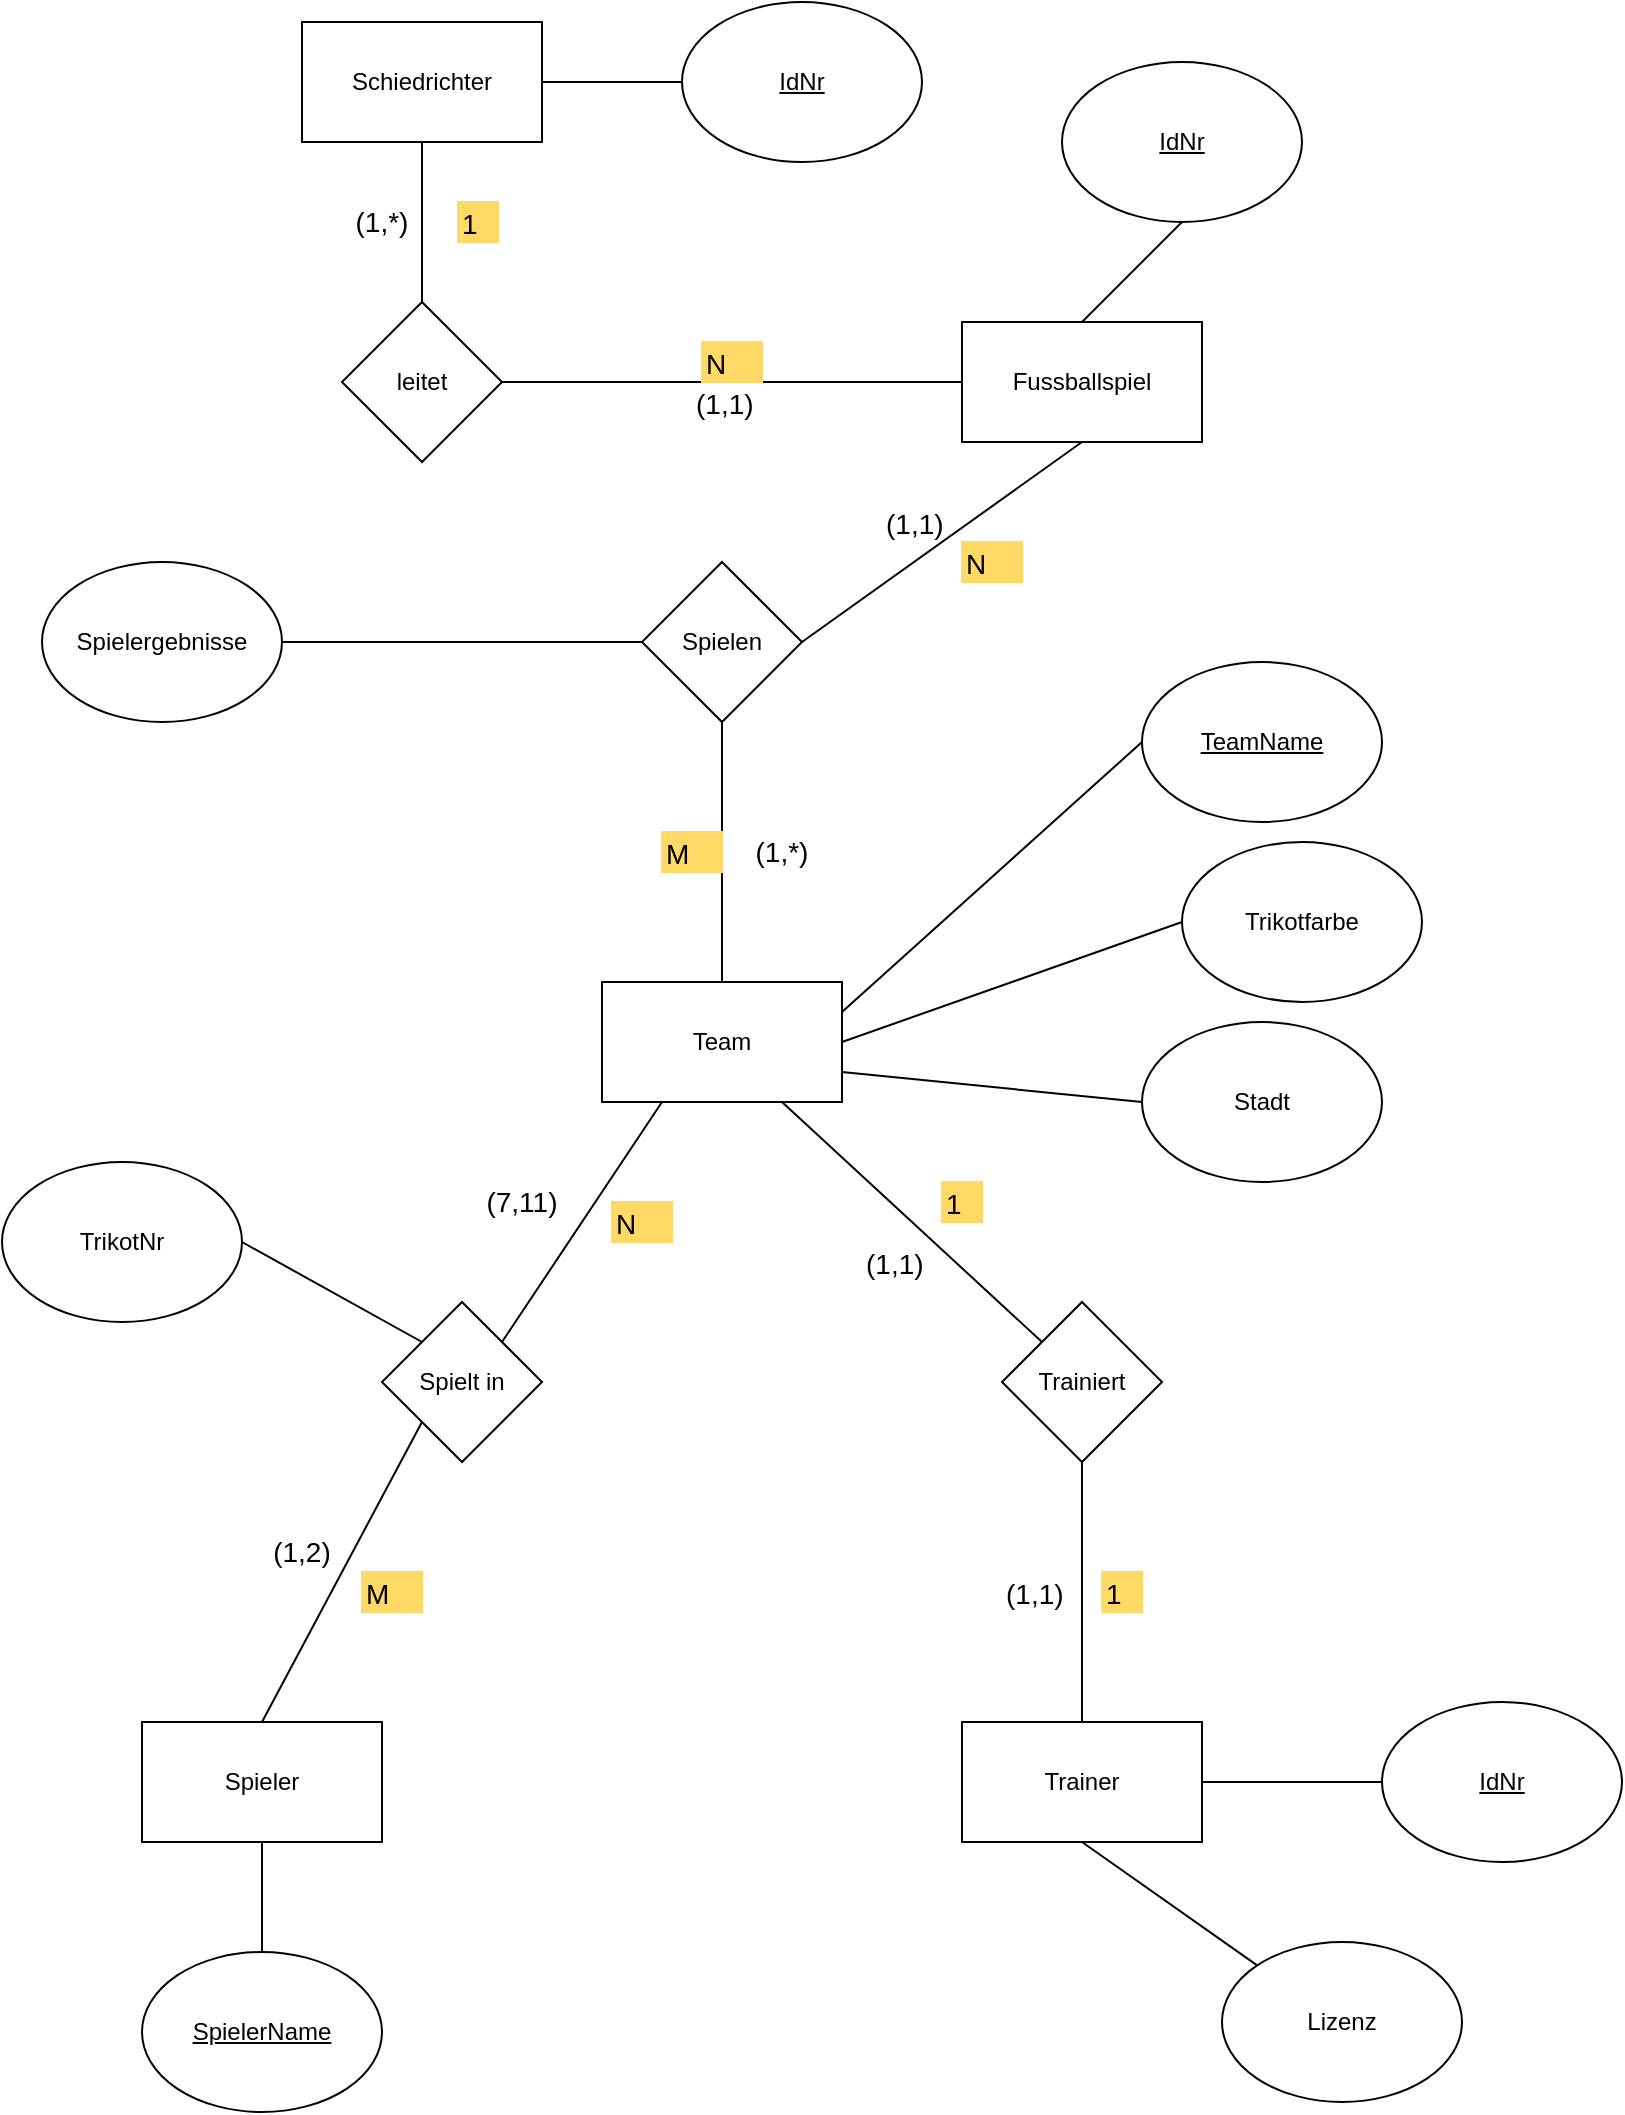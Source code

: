 <mxfile version="10.7.5" type="device"><diagram id="a8VAsXHQX1N7XvNRQ6Tz" name="Page-1"><mxGraphModel dx="1588" dy="764" grid="1" gridSize="10" guides="1" tooltips="1" connect="1" arrows="1" fold="1" page="1" pageScale="1" pageWidth="850" pageHeight="1100" math="0" shadow="0"><root><mxCell id="0"/><mxCell id="1" parent="0"/><mxCell id="k6xpXwehNDtznmhYfpaa-2" value="Schiedrichter" style="rounded=0;whiteSpace=wrap;html=1;" vertex="1" parent="1"><mxGeometry x="170" y="20" width="120" height="60" as="geometry"/></mxCell><mxCell id="k6xpXwehNDtznmhYfpaa-3" value="Team" style="rounded=0;whiteSpace=wrap;html=1;" vertex="1" parent="1"><mxGeometry x="320" y="500" width="120" height="60" as="geometry"/></mxCell><mxCell id="k6xpXwehNDtznmhYfpaa-4" value="Spieler" style="rounded=0;whiteSpace=wrap;html=1;" vertex="1" parent="1"><mxGeometry x="90" y="870" width="120" height="60" as="geometry"/></mxCell><mxCell id="k6xpXwehNDtznmhYfpaa-5" value="Trainer" style="rounded=0;whiteSpace=wrap;html=1;" vertex="1" parent="1"><mxGeometry x="500" y="870" width="120" height="60" as="geometry"/></mxCell><mxCell id="k6xpXwehNDtznmhYfpaa-6" value="leitet" style="rhombus;whiteSpace=wrap;html=1;" vertex="1" parent="1"><mxGeometry x="190" y="160" width="80" height="80" as="geometry"/></mxCell><mxCell id="k6xpXwehNDtznmhYfpaa-7" value="Spielt in" style="rhombus;whiteSpace=wrap;html=1;" vertex="1" parent="1"><mxGeometry x="210" y="660" width="80" height="80" as="geometry"/></mxCell><mxCell id="k6xpXwehNDtznmhYfpaa-8" value="Trainiert" style="rhombus;whiteSpace=wrap;html=1;" vertex="1" parent="1"><mxGeometry x="520" y="660" width="80" height="80" as="geometry"/></mxCell><mxCell id="k6xpXwehNDtznmhYfpaa-9" value="Spielen" style="rhombus;whiteSpace=wrap;html=1;" vertex="1" parent="1"><mxGeometry x="340" y="290" width="80" height="80" as="geometry"/></mxCell><mxCell id="k6xpXwehNDtznmhYfpaa-10" value="Fussballspiel" style="rounded=0;whiteSpace=wrap;html=1;" vertex="1" parent="1"><mxGeometry x="500" y="170" width="120" height="60" as="geometry"/></mxCell><mxCell id="k6xpXwehNDtznmhYfpaa-11" value="&lt;u&gt;IdNr&lt;/u&gt;" style="ellipse;whiteSpace=wrap;html=1;" vertex="1" parent="1"><mxGeometry x="360" y="10" width="120" height="80" as="geometry"/></mxCell><mxCell id="k6xpXwehNDtznmhYfpaa-12" value="&lt;u&gt;TeamName&lt;/u&gt;" style="ellipse;whiteSpace=wrap;html=1;" vertex="1" parent="1"><mxGeometry x="590" y="340" width="120" height="80" as="geometry"/></mxCell><mxCell id="k6xpXwehNDtznmhYfpaa-13" value="&lt;u&gt;IdNr&lt;/u&gt;" style="ellipse;whiteSpace=wrap;html=1;" vertex="1" parent="1"><mxGeometry x="550" y="40" width="120" height="80" as="geometry"/></mxCell><mxCell id="k6xpXwehNDtznmhYfpaa-14" value="Spielergebnisse" style="ellipse;whiteSpace=wrap;html=1;" vertex="1" parent="1"><mxGeometry x="40" y="290" width="120" height="80" as="geometry"/></mxCell><mxCell id="k6xpXwehNDtznmhYfpaa-15" value="Stadt&lt;br&gt;" style="ellipse;whiteSpace=wrap;html=1;" vertex="1" parent="1"><mxGeometry x="590" y="520" width="120" height="80" as="geometry"/></mxCell><mxCell id="k6xpXwehNDtznmhYfpaa-16" value="Trikotfarbe" style="ellipse;whiteSpace=wrap;html=1;" vertex="1" parent="1"><mxGeometry x="610" y="430" width="120" height="80" as="geometry"/></mxCell><mxCell id="k6xpXwehNDtznmhYfpaa-17" value="&lt;u&gt;SpielerName&lt;/u&gt;" style="ellipse;whiteSpace=wrap;html=1;" vertex="1" parent="1"><mxGeometry x="90" y="985" width="120" height="80" as="geometry"/></mxCell><mxCell id="k6xpXwehNDtznmhYfpaa-18" value="&lt;u&gt;IdNr&lt;/u&gt;" style="ellipse;whiteSpace=wrap;html=1;" vertex="1" parent="1"><mxGeometry x="710" y="860" width="120" height="80" as="geometry"/></mxCell><mxCell id="k6xpXwehNDtznmhYfpaa-19" value="TrikotNr&lt;br&gt;" style="ellipse;whiteSpace=wrap;html=1;" vertex="1" parent="1"><mxGeometry x="20" y="590" width="120" height="80" as="geometry"/></mxCell><mxCell id="k6xpXwehNDtznmhYfpaa-20" value="Lizenz&lt;br&gt;" style="ellipse;whiteSpace=wrap;html=1;" vertex="1" parent="1"><mxGeometry x="630" y="980" width="120" height="80" as="geometry"/></mxCell><mxCell id="k6xpXwehNDtznmhYfpaa-28" value="" style="endArrow=none;html=1;entryX=0;entryY=0;entryDx=0;entryDy=0;exitX=0.5;exitY=1;exitDx=0;exitDy=0;" edge="1" parent="1" source="k6xpXwehNDtznmhYfpaa-5" target="k6xpXwehNDtznmhYfpaa-20"><mxGeometry width="50" height="50" relative="1" as="geometry"><mxPoint x="370" y="810" as="sourcePoint"/><mxPoint x="420" y="680" as="targetPoint"/></mxGeometry></mxCell><mxCell id="k6xpXwehNDtznmhYfpaa-29" value="" style="endArrow=none;html=1;entryX=0.5;entryY=1;entryDx=0;entryDy=0;exitX=1;exitY=0.5;exitDx=0;exitDy=0;" edge="1" parent="1" source="k6xpXwehNDtznmhYfpaa-9" target="k6xpXwehNDtznmhYfpaa-10"><mxGeometry width="50" height="50" relative="1" as="geometry"><mxPoint x="215" y="540" as="sourcePoint"/><mxPoint x="265" y="410" as="targetPoint"/></mxGeometry></mxCell><mxCell id="k6xpXwehNDtznmhYfpaa-30" value="" style="endArrow=none;html=1;entryX=0;entryY=0.5;entryDx=0;entryDy=0;exitX=1;exitY=0.5;exitDx=0;exitDy=0;" edge="1" parent="1" source="k6xpXwehNDtznmhYfpaa-14" target="k6xpXwehNDtznmhYfpaa-9"><mxGeometry width="50" height="50" relative="1" as="geometry"><mxPoint x="225" y="550" as="sourcePoint"/><mxPoint x="275" y="420" as="targetPoint"/></mxGeometry></mxCell><mxCell id="k6xpXwehNDtznmhYfpaa-31" value="" style="endArrow=none;html=1;entryX=1;entryY=0.5;entryDx=0;entryDy=0;exitX=0;exitY=0.5;exitDx=0;exitDy=0;" edge="1" parent="1" source="k6xpXwehNDtznmhYfpaa-10" target="k6xpXwehNDtznmhYfpaa-6"><mxGeometry width="50" height="50" relative="1" as="geometry"><mxPoint x="235" y="560" as="sourcePoint"/><mxPoint x="285" y="430" as="targetPoint"/></mxGeometry></mxCell><mxCell id="k6xpXwehNDtznmhYfpaa-32" value="" style="endArrow=none;html=1;entryX=0.5;entryY=1;entryDx=0;entryDy=0;exitX=0.5;exitY=0;exitDx=0;exitDy=0;" edge="1" parent="1" source="k6xpXwehNDtznmhYfpaa-10" target="k6xpXwehNDtznmhYfpaa-13"><mxGeometry width="50" height="50" relative="1" as="geometry"><mxPoint x="510" y="380" as="sourcePoint"/><mxPoint x="560" y="250" as="targetPoint"/></mxGeometry></mxCell><mxCell id="k6xpXwehNDtznmhYfpaa-33" value="" style="endArrow=none;html=1;entryX=0;entryY=0.5;entryDx=0;entryDy=0;exitX=1;exitY=0.5;exitDx=0;exitDy=0;" edge="1" parent="1" source="k6xpXwehNDtznmhYfpaa-2" target="k6xpXwehNDtznmhYfpaa-11"><mxGeometry width="50" height="50" relative="1" as="geometry"><mxPoint x="225" y="295" as="sourcePoint"/><mxPoint x="275" y="165" as="targetPoint"/></mxGeometry></mxCell><mxCell id="k6xpXwehNDtznmhYfpaa-34" value="" style="endArrow=none;html=1;entryX=0.5;entryY=1;entryDx=0;entryDy=0;exitX=0.5;exitY=0;exitDx=0;exitDy=0;" edge="1" parent="1" source="k6xpXwehNDtznmhYfpaa-6" target="k6xpXwehNDtznmhYfpaa-2"><mxGeometry width="50" height="50" relative="1" as="geometry"><mxPoint x="265" y="590" as="sourcePoint"/><mxPoint x="315" y="460" as="targetPoint"/></mxGeometry></mxCell><mxCell id="k6xpXwehNDtznmhYfpaa-35" value="" style="endArrow=none;html=1;exitX=1;exitY=0;exitDx=0;exitDy=0;entryX=0.25;entryY=1;entryDx=0;entryDy=0;" edge="1" parent="1" source="k6xpXwehNDtznmhYfpaa-7" target="k6xpXwehNDtznmhYfpaa-3"><mxGeometry width="50" height="50" relative="1" as="geometry"><mxPoint x="215" y="540" as="sourcePoint"/><mxPoint x="265" y="410" as="targetPoint"/></mxGeometry></mxCell><mxCell id="k6xpXwehNDtznmhYfpaa-36" value="" style="endArrow=none;html=1;exitX=0;exitY=0;exitDx=0;exitDy=0;entryX=0.75;entryY=1;entryDx=0;entryDy=0;" edge="1" parent="1" source="k6xpXwehNDtznmhYfpaa-8" target="k6xpXwehNDtznmhYfpaa-3"><mxGeometry width="50" height="50" relative="1" as="geometry"><mxPoint x="225" y="550" as="sourcePoint"/><mxPoint x="275" y="420" as="targetPoint"/></mxGeometry></mxCell><mxCell id="k6xpXwehNDtznmhYfpaa-37" value="" style="endArrow=none;html=1;entryX=0;entryY=0.5;entryDx=0;entryDy=0;exitX=1;exitY=0.75;exitDx=0;exitDy=0;" edge="1" parent="1" source="k6xpXwehNDtznmhYfpaa-3" target="k6xpXwehNDtznmhYfpaa-15"><mxGeometry width="50" height="50" relative="1" as="geometry"><mxPoint x="235" y="560" as="sourcePoint"/><mxPoint x="285" y="430" as="targetPoint"/></mxGeometry></mxCell><mxCell id="k6xpXwehNDtznmhYfpaa-38" value="" style="endArrow=none;html=1;entryX=0;entryY=0.5;entryDx=0;entryDy=0;exitX=1;exitY=0.5;exitDx=0;exitDy=0;" edge="1" parent="1" source="k6xpXwehNDtznmhYfpaa-3" target="k6xpXwehNDtznmhYfpaa-16"><mxGeometry width="50" height="50" relative="1" as="geometry"><mxPoint x="245" y="570" as="sourcePoint"/><mxPoint x="295" y="440" as="targetPoint"/></mxGeometry></mxCell><mxCell id="k6xpXwehNDtznmhYfpaa-39" value="" style="endArrow=none;html=1;entryX=0;entryY=0.5;entryDx=0;entryDy=0;exitX=1;exitY=0.25;exitDx=0;exitDy=0;" edge="1" parent="1" source="k6xpXwehNDtznmhYfpaa-3" target="k6xpXwehNDtznmhYfpaa-12"><mxGeometry width="50" height="50" relative="1" as="geometry"><mxPoint x="255" y="580" as="sourcePoint"/><mxPoint x="305" y="450" as="targetPoint"/></mxGeometry></mxCell><mxCell id="k6xpXwehNDtznmhYfpaa-40" value="" style="endArrow=none;html=1;exitX=0;exitY=0.5;exitDx=0;exitDy=0;entryX=1;entryY=0.5;entryDx=0;entryDy=0;" edge="1" parent="1" source="k6xpXwehNDtznmhYfpaa-18" target="k6xpXwehNDtznmhYfpaa-5"><mxGeometry width="50" height="50" relative="1" as="geometry"><mxPoint x="380" y="820" as="sourcePoint"/><mxPoint x="430" y="690" as="targetPoint"/></mxGeometry></mxCell><mxCell id="k6xpXwehNDtznmhYfpaa-41" value="" style="endArrow=none;html=1;exitX=0.5;exitY=0;exitDx=0;exitDy=0;entryX=0.5;entryY=1;entryDx=0;entryDy=0;" edge="1" parent="1" source="k6xpXwehNDtznmhYfpaa-5" target="k6xpXwehNDtznmhYfpaa-8"><mxGeometry width="50" height="50" relative="1" as="geometry"><mxPoint x="390" y="830" as="sourcePoint"/><mxPoint x="440" y="700" as="targetPoint"/></mxGeometry></mxCell><mxCell id="k6xpXwehNDtznmhYfpaa-42" value="" style="endArrow=none;html=1;exitX=0.5;exitY=0;exitDx=0;exitDy=0;entryX=0.5;entryY=1;entryDx=0;entryDy=0;" edge="1" parent="1" source="k6xpXwehNDtznmhYfpaa-17" target="k6xpXwehNDtznmhYfpaa-4"><mxGeometry width="50" height="50" relative="1" as="geometry"><mxPoint x="400" y="840" as="sourcePoint"/><mxPoint x="450" y="710" as="targetPoint"/></mxGeometry></mxCell><mxCell id="k6xpXwehNDtznmhYfpaa-43" value="" style="endArrow=none;html=1;exitX=0.5;exitY=0;exitDx=0;exitDy=0;entryX=0;entryY=1;entryDx=0;entryDy=0;" edge="1" parent="1" source="k6xpXwehNDtznmhYfpaa-4" target="k6xpXwehNDtznmhYfpaa-7"><mxGeometry width="50" height="50" relative="1" as="geometry"><mxPoint x="410" y="850" as="sourcePoint"/><mxPoint x="460" y="720" as="targetPoint"/></mxGeometry></mxCell><mxCell id="k6xpXwehNDtznmhYfpaa-44" value="" style="endArrow=none;html=1;entryX=0;entryY=0;entryDx=0;entryDy=0;exitX=1;exitY=0.5;exitDx=0;exitDy=0;" edge="1" parent="1" source="k6xpXwehNDtznmhYfpaa-19" target="k6xpXwehNDtznmhYfpaa-7"><mxGeometry width="50" height="50" relative="1" as="geometry"><mxPoint x="255" y="580" as="sourcePoint"/><mxPoint x="305" y="450" as="targetPoint"/></mxGeometry></mxCell><mxCell id="k6xpXwehNDtznmhYfpaa-45" value="" style="endArrow=none;html=1;exitX=0.5;exitY=0;exitDx=0;exitDy=0;entryX=0.5;entryY=1;entryDx=0;entryDy=0;" edge="1" parent="1" source="k6xpXwehNDtznmhYfpaa-3" target="k6xpXwehNDtznmhYfpaa-9"><mxGeometry width="50" height="50" relative="1" as="geometry"><mxPoint x="280" y="710" as="sourcePoint"/><mxPoint x="400" y="570" as="targetPoint"/></mxGeometry></mxCell><mxCell id="k6xpXwehNDtznmhYfpaa-46" value="&lt;font style=&quot;font-size: 14px&quot;&gt;(1,*)&lt;/font&gt;" style="text;html=1;strokeColor=none;fillColor=none;align=center;verticalAlign=middle;whiteSpace=wrap;rounded=0;" vertex="1" parent="1"><mxGeometry x="390" y="425" width="40" height="20" as="geometry"/></mxCell><mxCell id="k6xpXwehNDtznmhYfpaa-47" value="&lt;font style=&quot;font-size: 14px&quot;&gt;1&lt;/font&gt;" style="text;html=1;resizable=0;points=[];autosize=1;align=left;verticalAlign=top;spacingTop=-4;fillColor=#FFD966;strokeColor=#FFD966;" vertex="1" parent="1"><mxGeometry x="248" y="110" width="20" height="20" as="geometry"/></mxCell><mxCell id="k6xpXwehNDtznmhYfpaa-48" value="&lt;font style=&quot;font-size: 14px&quot;&gt;(1,1)&lt;/font&gt;" style="text;html=1;resizable=0;points=[];autosize=1;align=left;verticalAlign=top;spacingTop=-4;" vertex="1" parent="1"><mxGeometry x="365" y="200" width="40" height="20" as="geometry"/></mxCell><mxCell id="k6xpXwehNDtznmhYfpaa-49" value="&lt;font style=&quot;font-size: 14px&quot;&gt;N&lt;/font&gt;" style="text;html=1;resizable=0;points=[];autosize=1;align=left;verticalAlign=top;spacingTop=-4;strokeColor=#FFD966;fillColor=#FFD966;" vertex="1" parent="1"><mxGeometry x="370" y="180" width="30" height="20" as="geometry"/></mxCell><mxCell id="k6xpXwehNDtznmhYfpaa-50" value="&lt;font style=&quot;font-size: 14px&quot;&gt;N&lt;/font&gt;" style="text;html=1;resizable=0;points=[];autosize=1;align=left;verticalAlign=top;spacingTop=-4;strokeColor=#FFD966;fillColor=#FFD966;" vertex="1" parent="1"><mxGeometry x="325" y="610" width="30" height="20" as="geometry"/></mxCell><mxCell id="k6xpXwehNDtznmhYfpaa-51" value="&lt;font style=&quot;font-size: 14px&quot;&gt;N&lt;/font&gt;" style="text;html=1;resizable=0;points=[];autosize=1;align=left;verticalAlign=top;spacingTop=-4;strokeColor=#FFD966;fillColor=#FFD966;" vertex="1" parent="1"><mxGeometry x="500" y="280" width="30" height="20" as="geometry"/></mxCell><mxCell id="k6xpXwehNDtznmhYfpaa-52" value="&lt;font style=&quot;font-size: 14px&quot;&gt;M&lt;/font&gt;" style="text;html=1;resizable=0;points=[];autosize=1;align=left;verticalAlign=top;spacingTop=-4;strokeColor=#FFD966;fillColor=#FFD966;" vertex="1" parent="1"><mxGeometry x="350" y="425" width="30" height="20" as="geometry"/></mxCell><mxCell id="k6xpXwehNDtznmhYfpaa-53" value="&lt;font style=&quot;font-size: 14px&quot;&gt;M&lt;/font&gt;" style="text;html=1;resizable=0;points=[];autosize=1;align=left;verticalAlign=top;spacingTop=-4;strokeColor=#FFD966;fillColor=#FFD966;" vertex="1" parent="1"><mxGeometry x="200" y="795" width="30" height="20" as="geometry"/></mxCell><mxCell id="k6xpXwehNDtznmhYfpaa-54" value="&lt;font style=&quot;font-size: 14px&quot;&gt;(1,1)&lt;/font&gt;" style="text;html=1;resizable=0;points=[];autosize=1;align=left;verticalAlign=top;spacingTop=-4;" vertex="1" parent="1"><mxGeometry x="460" y="260" width="40" height="20" as="geometry"/></mxCell><mxCell id="k6xpXwehNDtznmhYfpaa-55" value="&lt;font style=&quot;font-size: 14px&quot;&gt;(1,1)&lt;/font&gt;" style="text;html=1;resizable=0;points=[];autosize=1;align=left;verticalAlign=top;spacingTop=-4;" vertex="1" parent="1"><mxGeometry x="520" y="795" width="40" height="20" as="geometry"/></mxCell><mxCell id="k6xpXwehNDtznmhYfpaa-56" value="&lt;font style=&quot;font-size: 14px&quot;&gt;(1,*)&lt;/font&gt;" style="text;html=1;strokeColor=none;fillColor=none;align=center;verticalAlign=middle;whiteSpace=wrap;rounded=0;" vertex="1" parent="1"><mxGeometry x="190" y="110" width="40" height="20" as="geometry"/></mxCell><mxCell id="k6xpXwehNDtznmhYfpaa-57" value="&lt;font style=&quot;font-size: 14px&quot;&gt;(1,2)&lt;/font&gt;" style="text;html=1;strokeColor=none;fillColor=none;align=center;verticalAlign=middle;whiteSpace=wrap;rounded=0;" vertex="1" parent="1"><mxGeometry x="150" y="775" width="40" height="20" as="geometry"/></mxCell><mxCell id="k6xpXwehNDtznmhYfpaa-58" value="&lt;font style=&quot;font-size: 14px&quot;&gt;(7,11)&lt;/font&gt;" style="text;html=1;strokeColor=none;fillColor=none;align=center;verticalAlign=middle;whiteSpace=wrap;rounded=0;" vertex="1" parent="1"><mxGeometry x="260" y="600" width="40" height="20" as="geometry"/></mxCell><mxCell id="k6xpXwehNDtznmhYfpaa-59" value="&lt;font style=&quot;font-size: 14px&quot;&gt;1&lt;/font&gt;" style="text;html=1;resizable=0;points=[];autosize=1;align=left;verticalAlign=top;spacingTop=-4;strokeColor=#FFD966;fillColor=#FFD966;" vertex="1" parent="1"><mxGeometry x="490" y="600" width="20" height="20" as="geometry"/></mxCell><mxCell id="k6xpXwehNDtznmhYfpaa-61" value="&lt;font style=&quot;font-size: 14px&quot;&gt;1&lt;/font&gt;" style="text;html=1;resizable=0;points=[];autosize=1;align=left;verticalAlign=top;spacingTop=-4;strokeColor=#FFD966;fillColor=#FFD966;" vertex="1" parent="1"><mxGeometry x="570" y="795" width="20" height="20" as="geometry"/></mxCell><mxCell id="k6xpXwehNDtznmhYfpaa-62" value="&lt;font style=&quot;font-size: 14px&quot;&gt;(1,1)&lt;/font&gt;" style="text;html=1;resizable=0;points=[];autosize=1;align=left;verticalAlign=top;spacingTop=-4;" vertex="1" parent="1"><mxGeometry x="450" y="630" width="40" height="20" as="geometry"/></mxCell></root></mxGraphModel></diagram></mxfile>